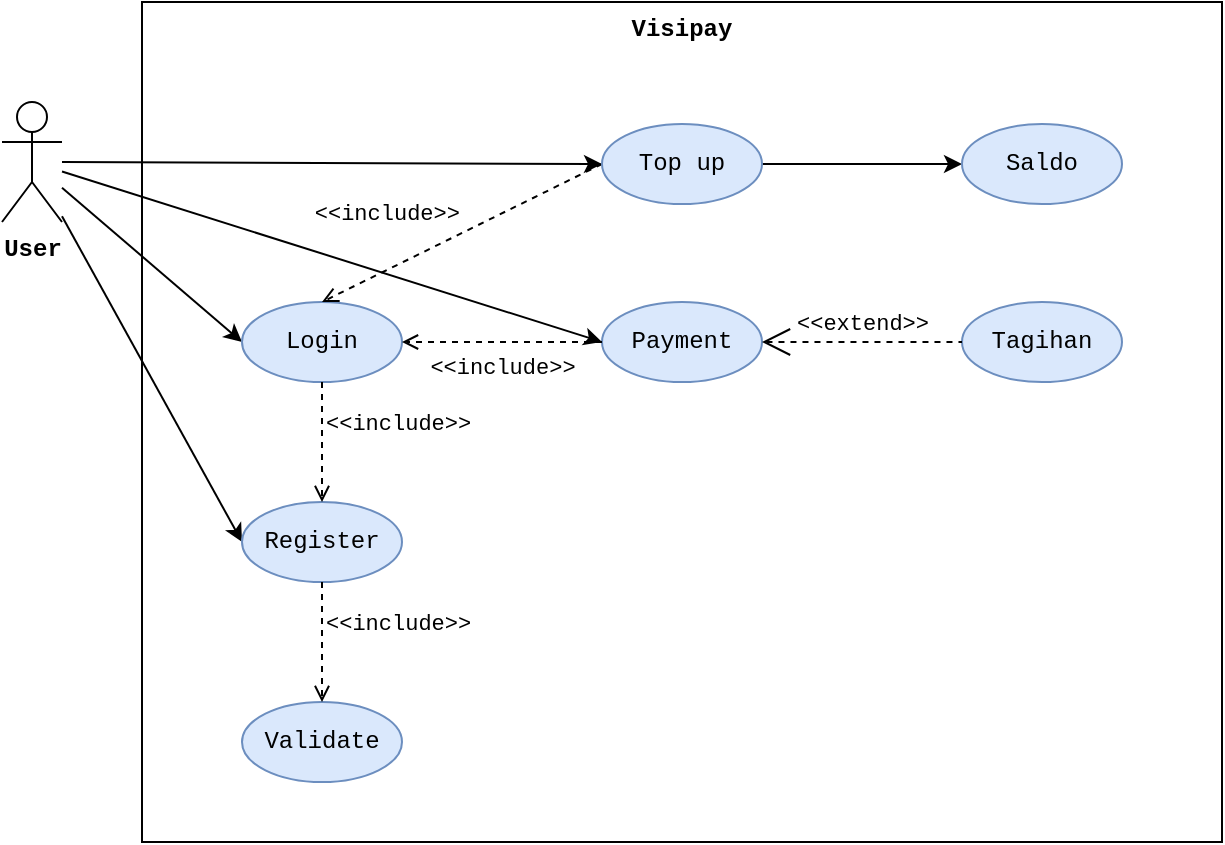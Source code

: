 <mxfile>
    <diagram id="E3wJx75sWxEr6Bw6gObw" name="Use Case">
        <mxGraphModel dx="966" dy="844" grid="1" gridSize="10" guides="1" tooltips="1" connect="1" arrows="1" fold="1" page="1" pageScale="1" pageWidth="850" pageHeight="1100" math="0" shadow="0">
            <root>
                <mxCell id="0"/>
                <mxCell id="1" parent="0"/>
                <mxCell id="26" value="Visipay" style="shape=rect;html=1;verticalAlign=top;fontStyle=1;whiteSpace=wrap;align=center;fontFamily=Courier New;" parent="1" vertex="1">
                    <mxGeometry x="200" y="160" width="540" height="420" as="geometry"/>
                </mxCell>
                <mxCell id="16" style="edgeStyle=none;html=1;entryX=0;entryY=0.5;entryDx=0;entryDy=0;fontFamily=Courier New;" parent="1" source="2" target="5" edge="1">
                    <mxGeometry relative="1" as="geometry"/>
                </mxCell>
                <mxCell id="17" style="edgeStyle=none;html=1;entryX=0;entryY=0.5;entryDx=0;entryDy=0;fontFamily=Courier New;" parent="1" source="2" target="6" edge="1">
                    <mxGeometry relative="1" as="geometry"/>
                </mxCell>
                <mxCell id="18" style="edgeStyle=none;html=1;entryX=0;entryY=0.5;entryDx=0;entryDy=0;fontFamily=Courier New;" parent="1" source="2" target="13" edge="1">
                    <mxGeometry relative="1" as="geometry"/>
                </mxCell>
                <mxCell id="20" style="edgeStyle=none;html=1;entryX=0;entryY=0.5;entryDx=0;entryDy=0;fontFamily=Courier New;" parent="1" source="2" target="27" edge="1">
                    <mxGeometry relative="1" as="geometry">
                        <mxPoint x="430" y="140" as="targetPoint"/>
                    </mxGeometry>
                </mxCell>
                <mxCell id="2" value="User" style="shape=umlActor;html=1;verticalLabelPosition=bottom;verticalAlign=top;align=center;fontFamily=Courier New;fontStyle=1" parent="1" vertex="1">
                    <mxGeometry x="130" y="210" width="30" height="60" as="geometry"/>
                </mxCell>
                <mxCell id="5" value="Login" style="ellipse;whiteSpace=wrap;html=1;fontFamily=Courier New;fillColor=#dae8fc;strokeColor=#6c8ebf;" parent="1" vertex="1">
                    <mxGeometry x="250" y="310" width="80" height="40" as="geometry"/>
                </mxCell>
                <mxCell id="6" value="Register" style="ellipse;whiteSpace=wrap;html=1;fontFamily=Courier New;fillColor=#dae8fc;strokeColor=#6c8ebf;" parent="1" vertex="1">
                    <mxGeometry x="250" y="410" width="80" height="40" as="geometry"/>
                </mxCell>
                <mxCell id="21" style="edgeStyle=none;html=1;entryX=0;entryY=0.5;entryDx=0;entryDy=0;fontFamily=Courier New;" parent="1" target="8" edge="1">
                    <mxGeometry relative="1" as="geometry">
                        <mxPoint x="510" y="241" as="sourcePoint"/>
                    </mxGeometry>
                </mxCell>
                <mxCell id="8" value="Saldo" style="ellipse;whiteSpace=wrap;html=1;fontFamily=Courier New;fillColor=#dae8fc;strokeColor=#6c8ebf;" parent="1" vertex="1">
                    <mxGeometry x="610" y="221" width="80" height="40" as="geometry"/>
                </mxCell>
                <mxCell id="10" value="&amp;lt;&amp;lt;include&amp;gt;&amp;gt;" style="edgeStyle=none;html=1;endArrow=open;verticalAlign=bottom;dashed=1;labelBackgroundColor=none;fontFamily=Courier New;exitX=0.5;exitY=1;exitDx=0;exitDy=0;entryX=0.5;entryY=0;entryDx=0;entryDy=0;align=left;" parent="1" source="5" target="6" edge="1">
                    <mxGeometry width="160" relative="1" as="geometry">
                        <mxPoint x="320" y="390" as="sourcePoint"/>
                        <mxPoint x="480" y="390" as="targetPoint"/>
                        <Array as="points"/>
                    </mxGeometry>
                </mxCell>
                <mxCell id="11" value="Validate" style="ellipse;whiteSpace=wrap;html=1;fontFamily=Courier New;fillColor=#dae8fc;strokeColor=#6c8ebf;" parent="1" vertex="1">
                    <mxGeometry x="250" y="510" width="80" height="40" as="geometry"/>
                </mxCell>
                <mxCell id="12" value="&amp;lt;&amp;lt;include&amp;gt;&amp;gt;" style="edgeStyle=none;html=1;endArrow=open;verticalAlign=bottom;dashed=1;labelBackgroundColor=none;fontFamily=Courier New;exitX=0.5;exitY=1;exitDx=0;exitDy=0;entryX=0.5;entryY=0;entryDx=0;entryDy=0;align=left;" parent="1" source="6" target="11" edge="1">
                    <mxGeometry width="160" relative="1" as="geometry">
                        <mxPoint x="300" y="360" as="sourcePoint"/>
                        <mxPoint x="300" y="420" as="targetPoint"/>
                        <Array as="points"/>
                    </mxGeometry>
                </mxCell>
                <mxCell id="13" value="Payment" style="ellipse;whiteSpace=wrap;html=1;fontFamily=Courier New;fillColor=#dae8fc;strokeColor=#6c8ebf;" parent="1" vertex="1">
                    <mxGeometry x="430" y="310" width="80" height="40" as="geometry"/>
                </mxCell>
                <mxCell id="14" value="Tagihan" style="ellipse;whiteSpace=wrap;html=1;fontFamily=Courier New;fillColor=#dae8fc;strokeColor=#6c8ebf;" parent="1" vertex="1">
                    <mxGeometry x="610" y="310" width="80" height="40" as="geometry"/>
                </mxCell>
                <mxCell id="22" value="&amp;lt;&amp;lt;extend&amp;gt;&amp;gt;" style="edgeStyle=none;html=1;startArrow=open;endArrow=none;startSize=12;verticalAlign=bottom;dashed=1;labelBackgroundColor=none;fontFamily=Courier New;entryX=0;entryY=0.5;entryDx=0;entryDy=0;exitX=1;exitY=0.5;exitDx=0;exitDy=0;" parent="1" source="13" target="14" edge="1">
                    <mxGeometry width="160" relative="1" as="geometry">
                        <mxPoint x="380" y="360" as="sourcePoint"/>
                        <mxPoint x="540" y="360" as="targetPoint"/>
                    </mxGeometry>
                </mxCell>
                <mxCell id="23" value="&amp;lt;&amp;lt;include&amp;gt;&amp;gt;" style="edgeStyle=none;html=1;endArrow=open;verticalAlign=top;dashed=1;labelBackgroundColor=none;fontFamily=Courier New;exitX=0;exitY=0.5;exitDx=0;exitDy=0;entryX=1;entryY=0.5;entryDx=0;entryDy=0;align=center;" parent="1" source="13" target="5" edge="1">
                    <mxGeometry width="160" relative="1" as="geometry">
                        <mxPoint x="300" y="360" as="sourcePoint"/>
                        <mxPoint x="300" y="420" as="targetPoint"/>
                        <Array as="points"/>
                    </mxGeometry>
                </mxCell>
                <mxCell id="25" value="&amp;lt;&amp;lt;include&amp;gt;&amp;gt;" style="edgeStyle=none;html=1;endArrow=open;verticalAlign=bottom;dashed=1;labelBackgroundColor=none;fontFamily=Courier New;exitX=0;exitY=0.5;exitDx=0;exitDy=0;entryX=0.5;entryY=0;entryDx=0;entryDy=0;align=right;" parent="1" source="27" target="5" edge="1">
                    <mxGeometry width="160" relative="1" as="geometry">
                        <mxPoint x="430" y="140" as="sourcePoint"/>
                        <mxPoint x="340" y="340" as="targetPoint"/>
                        <Array as="points"/>
                    </mxGeometry>
                </mxCell>
                <mxCell id="27" value="Top up" style="ellipse;whiteSpace=wrap;html=1;fontFamily=Courier New;fillColor=#dae8fc;strokeColor=#6c8ebf;" parent="1" vertex="1">
                    <mxGeometry x="430" y="221" width="80" height="40" as="geometry"/>
                </mxCell>
            </root>
        </mxGraphModel>
    </diagram>
    <diagram id="qzzbimpYhFWk4H2u6o1g" name="New">
        <mxGraphModel dx="676" dy="591" grid="1" gridSize="10" guides="1" tooltips="1" connect="1" arrows="1" fold="1" page="1" pageScale="1" pageWidth="850" pageHeight="1100" math="0" shadow="0">
            <root>
                <mxCell id="0"/>
                <mxCell id="1" parent="0"/>
                <mxCell id="8bg1od0Wv6WVtFkSav_B-1" value="Visipay" style="shape=rect;html=1;verticalAlign=top;fontStyle=1;whiteSpace=wrap;align=center;fontFamily=Courier New;" vertex="1" parent="1">
                    <mxGeometry x="200" y="140" width="540" height="420" as="geometry"/>
                </mxCell>
                <mxCell id="8bg1od0Wv6WVtFkSav_B-2" style="edgeStyle=none;html=1;entryX=0;entryY=0.5;entryDx=0;entryDy=0;fontFamily=Courier New;" edge="1" parent="1" source="8bg1od0Wv6WVtFkSav_B-6" target="8bg1od0Wv6WVtFkSav_B-7">
                    <mxGeometry relative="1" as="geometry"/>
                </mxCell>
                <mxCell id="8bg1od0Wv6WVtFkSav_B-3" style="edgeStyle=none;html=1;entryX=0;entryY=0.5;entryDx=0;entryDy=0;fontFamily=Courier New;" edge="1" parent="1" source="8bg1od0Wv6WVtFkSav_B-6" target="8bg1od0Wv6WVtFkSav_B-8">
                    <mxGeometry relative="1" as="geometry"/>
                </mxCell>
                <mxCell id="8bg1od0Wv6WVtFkSav_B-4" style="edgeStyle=none;html=1;entryX=0;entryY=0.5;entryDx=0;entryDy=0;fontFamily=Courier New;" edge="1" parent="1" source="8bg1od0Wv6WVtFkSav_B-6" target="8bg1od0Wv6WVtFkSav_B-14">
                    <mxGeometry relative="1" as="geometry"/>
                </mxCell>
                <mxCell id="8bg1od0Wv6WVtFkSav_B-5" style="edgeStyle=none;html=1;entryX=0;entryY=0.5;entryDx=0;entryDy=0;fontFamily=Courier New;" edge="1" parent="1" source="8bg1od0Wv6WVtFkSav_B-6" target="8bg1od0Wv6WVtFkSav_B-19">
                    <mxGeometry relative="1" as="geometry">
                        <mxPoint x="430" y="140" as="targetPoint"/>
                    </mxGeometry>
                </mxCell>
                <mxCell id="8bg1od0Wv6WVtFkSav_B-6" value="User" style="shape=umlActor;html=1;verticalLabelPosition=bottom;verticalAlign=top;align=center;fontFamily=Courier New;fontStyle=1" vertex="1" parent="1">
                    <mxGeometry x="130" y="210" width="30" height="60" as="geometry"/>
                </mxCell>
                <mxCell id="8bg1od0Wv6WVtFkSav_B-7" value="Login" style="ellipse;whiteSpace=wrap;html=1;fontFamily=Courier New;fillColor=#dae8fc;strokeColor=#6c8ebf;" vertex="1" parent="1">
                    <mxGeometry x="250" y="310" width="80" height="40" as="geometry"/>
                </mxCell>
                <mxCell id="8bg1od0Wv6WVtFkSav_B-8" value="Register" style="ellipse;whiteSpace=wrap;html=1;fontFamily=Courier New;fillColor=#dae8fc;strokeColor=#6c8ebf;" vertex="1" parent="1">
                    <mxGeometry x="250" y="410" width="80" height="40" as="geometry"/>
                </mxCell>
                <mxCell id="8bg1od0Wv6WVtFkSav_B-9" style="edgeStyle=none;html=1;entryX=0;entryY=0.5;entryDx=0;entryDy=0;fontFamily=Courier New;" edge="1" parent="1" target="8bg1od0Wv6WVtFkSav_B-10">
                    <mxGeometry relative="1" as="geometry">
                        <mxPoint x="510.0" y="241" as="sourcePoint"/>
                    </mxGeometry>
                </mxCell>
                <mxCell id="8bg1od0Wv6WVtFkSav_B-10" value="Cek Status Pembayaran" style="ellipse;whiteSpace=wrap;html=1;fontFamily=Courier New;fillColor=#dae8fc;strokeColor=#6c8ebf;" vertex="1" parent="1">
                    <mxGeometry x="601" y="216.5" width="98" height="49" as="geometry"/>
                </mxCell>
                <mxCell id="8bg1od0Wv6WVtFkSav_B-11" value="&amp;lt;&amp;lt;include&amp;gt;&amp;gt;" style="edgeStyle=none;html=1;endArrow=open;verticalAlign=bottom;dashed=1;labelBackgroundColor=none;fontFamily=Courier New;exitX=0.5;exitY=1;exitDx=0;exitDy=0;entryX=0.5;entryY=0;entryDx=0;entryDy=0;align=left;" edge="1" parent="1" source="8bg1od0Wv6WVtFkSav_B-7" target="8bg1od0Wv6WVtFkSav_B-8">
                    <mxGeometry width="160" relative="1" as="geometry">
                        <mxPoint x="320" y="390" as="sourcePoint"/>
                        <mxPoint x="480" y="390" as="targetPoint"/>
                        <Array as="points"/>
                    </mxGeometry>
                </mxCell>
                <mxCell id="8bg1od0Wv6WVtFkSav_B-14" value="Payment" style="ellipse;whiteSpace=wrap;html=1;fontFamily=Courier New;fillColor=#dae8fc;strokeColor=#6c8ebf;" vertex="1" parent="1">
                    <mxGeometry x="430" y="310" width="80" height="40" as="geometry"/>
                </mxCell>
                <mxCell id="8bg1od0Wv6WVtFkSav_B-15" value="Tagihan" style="ellipse;whiteSpace=wrap;html=1;fontFamily=Courier New;fillColor=#dae8fc;strokeColor=#6c8ebf;" vertex="1" parent="1">
                    <mxGeometry x="610" y="310" width="80" height="40" as="geometry"/>
                </mxCell>
                <mxCell id="8bg1od0Wv6WVtFkSav_B-16" value="&amp;lt;&amp;lt;extend&amp;gt;&amp;gt;" style="edgeStyle=none;html=1;startArrow=open;endArrow=none;startSize=12;verticalAlign=bottom;dashed=1;labelBackgroundColor=none;fontFamily=Courier New;entryX=0;entryY=0.5;entryDx=0;entryDy=0;exitX=1;exitY=0.5;exitDx=0;exitDy=0;" edge="1" parent="1" source="8bg1od0Wv6WVtFkSav_B-14" target="8bg1od0Wv6WVtFkSav_B-15">
                    <mxGeometry width="160" relative="1" as="geometry">
                        <mxPoint x="380" y="360" as="sourcePoint"/>
                        <mxPoint x="540" y="360" as="targetPoint"/>
                    </mxGeometry>
                </mxCell>
                <mxCell id="8bg1od0Wv6WVtFkSav_B-17" value="&amp;lt;&amp;lt;include&amp;gt;&amp;gt;" style="edgeStyle=none;html=1;endArrow=open;verticalAlign=top;dashed=1;labelBackgroundColor=none;fontFamily=Courier New;exitX=0;exitY=0.5;exitDx=0;exitDy=0;entryX=1;entryY=0.5;entryDx=0;entryDy=0;align=center;" edge="1" parent="1" source="8bg1od0Wv6WVtFkSav_B-14" target="8bg1od0Wv6WVtFkSav_B-7">
                    <mxGeometry width="160" relative="1" as="geometry">
                        <mxPoint x="300" y="360" as="sourcePoint"/>
                        <mxPoint x="300" y="420" as="targetPoint"/>
                        <Array as="points"/>
                    </mxGeometry>
                </mxCell>
                <mxCell id="8bg1od0Wv6WVtFkSav_B-18" value="&amp;lt;&amp;lt;include&amp;gt;&amp;gt;" style="edgeStyle=none;html=1;endArrow=open;verticalAlign=bottom;dashed=1;labelBackgroundColor=none;fontFamily=Courier New;exitX=0;exitY=0.5;exitDx=0;exitDy=0;entryX=0.5;entryY=0;entryDx=0;entryDy=0;align=right;" edge="1" parent="1" source="8bg1od0Wv6WVtFkSav_B-19" target="8bg1od0Wv6WVtFkSav_B-7">
                    <mxGeometry width="160" relative="1" as="geometry">
                        <mxPoint x="430" y="140" as="sourcePoint"/>
                        <mxPoint x="340" y="340" as="targetPoint"/>
                        <Array as="points"/>
                    </mxGeometry>
                </mxCell>
                <mxCell id="8bg1od0Wv6WVtFkSav_B-19" value="Top up" style="ellipse;whiteSpace=wrap;html=1;fontFamily=Courier New;fillColor=#dae8fc;strokeColor=#6c8ebf;" vertex="1" parent="1">
                    <mxGeometry x="430" y="221" width="80" height="40" as="geometry"/>
                </mxCell>
            </root>
        </mxGraphModel>
    </diagram>
</mxfile>
